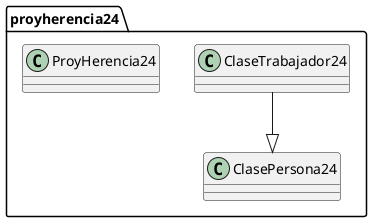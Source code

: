 @startuml
class proyherencia24.ClasePersona24
class proyherencia24.ClaseTrabajador24
class proyherencia24.ProyHerencia24
proyherencia24.ClaseTrabajador24 --|> proyherencia24.ClasePersona24
@enduml